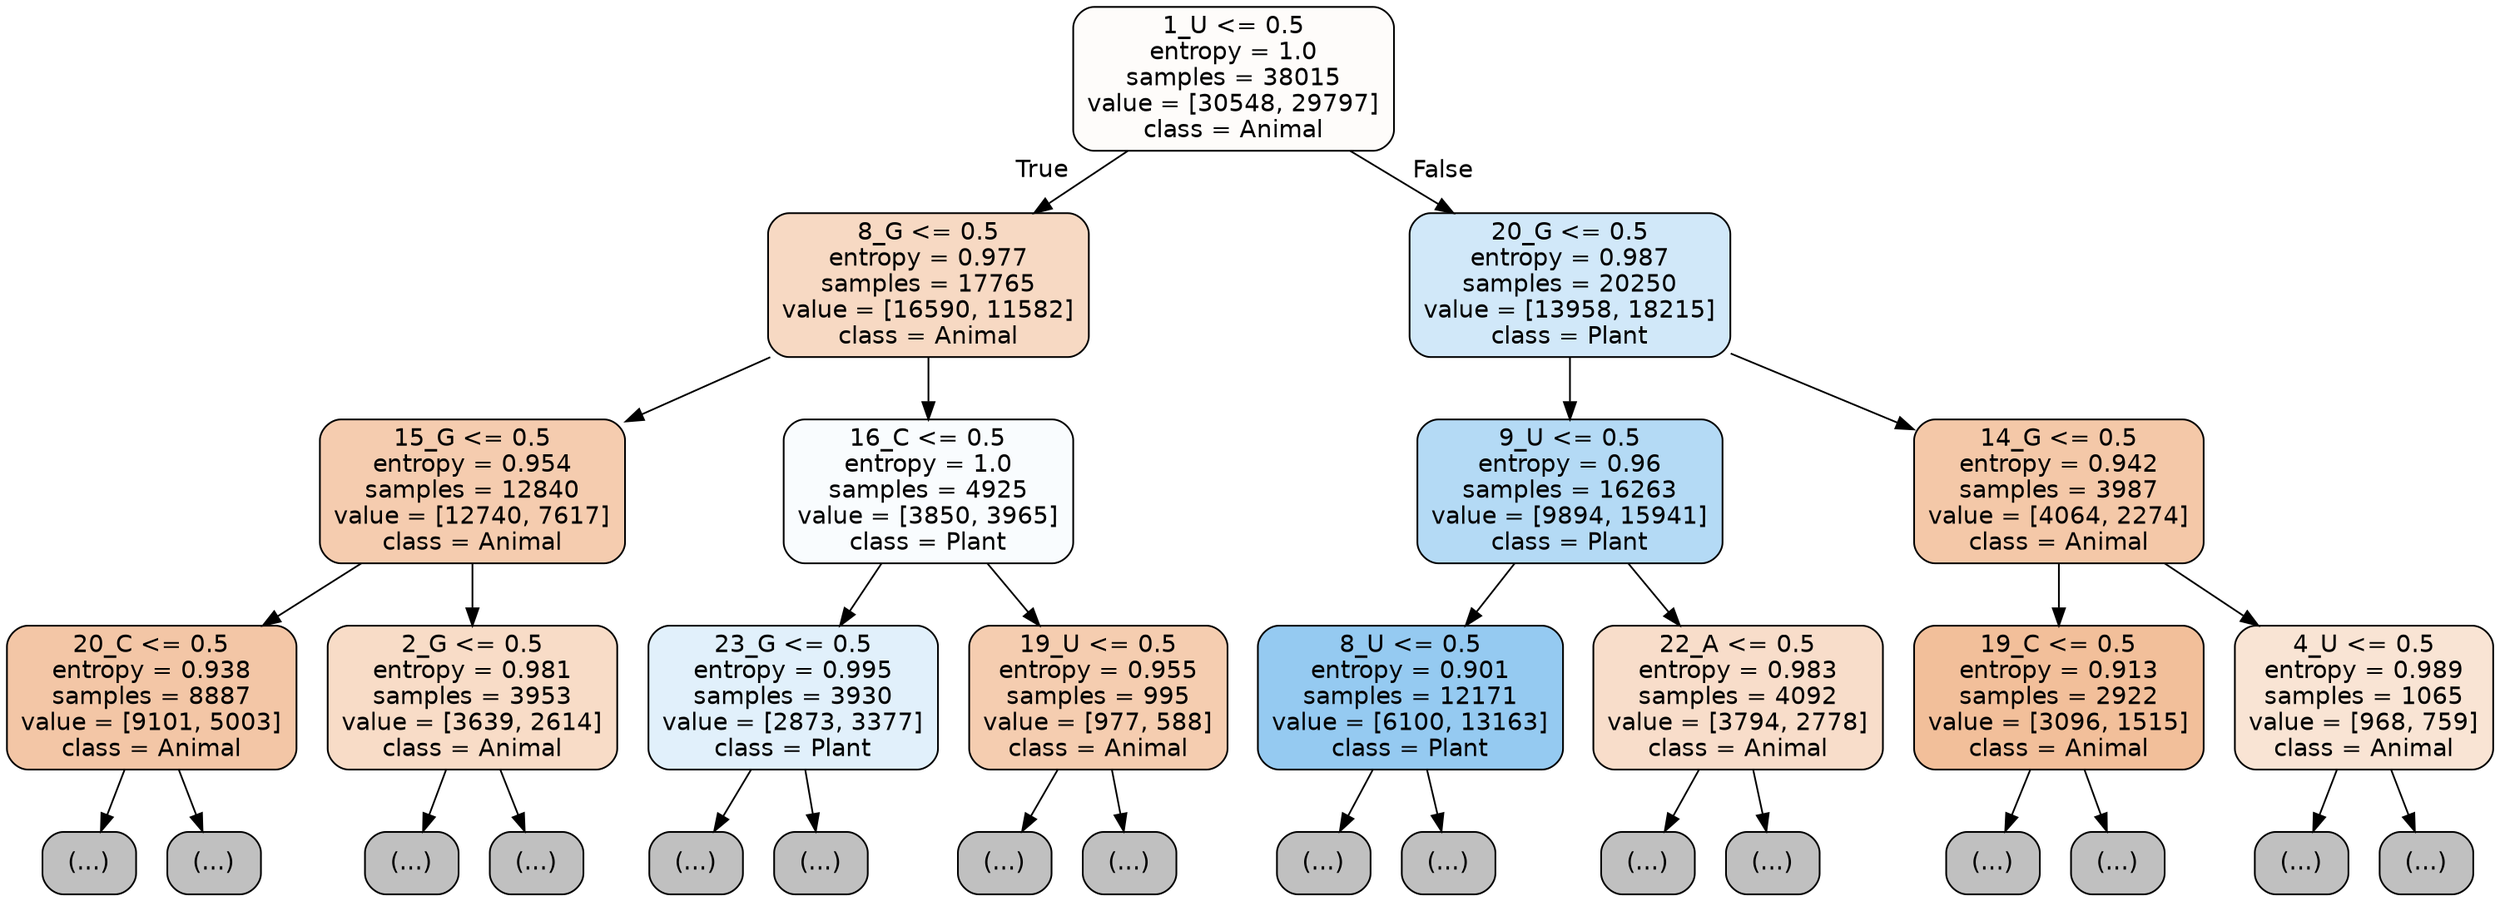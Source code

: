 digraph Tree {
node [shape=box, style="filled, rounded", color="black", fontname="helvetica"] ;
edge [fontname="helvetica"] ;
0 [label="1_U <= 0.5\nentropy = 1.0\nsamples = 38015\nvalue = [30548, 29797]\nclass = Animal", fillcolor="#fefcfa"] ;
1 [label="8_G <= 0.5\nentropy = 0.977\nsamples = 17765\nvalue = [16590, 11582]\nclass = Animal", fillcolor="#f7d9c3"] ;
0 -> 1 [labeldistance=2.5, labelangle=45, headlabel="True"] ;
2 [label="15_G <= 0.5\nentropy = 0.954\nsamples = 12840\nvalue = [12740, 7617]\nclass = Animal", fillcolor="#f5ccaf"] ;
1 -> 2 ;
3 [label="20_C <= 0.5\nentropy = 0.938\nsamples = 8887\nvalue = [9101, 5003]\nclass = Animal", fillcolor="#f3c6a6"] ;
2 -> 3 ;
4 [label="(...)", fillcolor="#C0C0C0"] ;
3 -> 4 ;
3585 [label="(...)", fillcolor="#C0C0C0"] ;
3 -> 3585 ;
4762 [label="2_G <= 0.5\nentropy = 0.981\nsamples = 3953\nvalue = [3639, 2614]\nclass = Animal", fillcolor="#f8dcc7"] ;
2 -> 4762 ;
4763 [label="(...)", fillcolor="#C0C0C0"] ;
4762 -> 4763 ;
6172 [label="(...)", fillcolor="#C0C0C0"] ;
4762 -> 6172 ;
6721 [label="16_C <= 0.5\nentropy = 1.0\nsamples = 4925\nvalue = [3850, 3965]\nclass = Plant", fillcolor="#f9fcfe"] ;
1 -> 6721 ;
6722 [label="23_G <= 0.5\nentropy = 0.995\nsamples = 3930\nvalue = [2873, 3377]\nclass = Plant", fillcolor="#e1f0fb"] ;
6721 -> 6722 ;
6723 [label="(...)", fillcolor="#C0C0C0"] ;
6722 -> 6723 ;
8688 [label="(...)", fillcolor="#C0C0C0"] ;
6722 -> 8688 ;
8779 [label="19_U <= 0.5\nentropy = 0.955\nsamples = 995\nvalue = [977, 588]\nclass = Animal", fillcolor="#f5cdb0"] ;
6721 -> 8779 ;
8780 [label="(...)", fillcolor="#C0C0C0"] ;
8779 -> 8780 ;
9141 [label="(...)", fillcolor="#C0C0C0"] ;
8779 -> 9141 ;
9306 [label="20_G <= 0.5\nentropy = 0.987\nsamples = 20250\nvalue = [13958, 18215]\nclass = Plant", fillcolor="#d1e8f9"] ;
0 -> 9306 [labeldistance=2.5, labelangle=-45, headlabel="False"] ;
9307 [label="9_U <= 0.5\nentropy = 0.96\nsamples = 16263\nvalue = [9894, 15941]\nclass = Plant", fillcolor="#b4daf5"] ;
9306 -> 9307 ;
9308 [label="8_U <= 0.5\nentropy = 0.901\nsamples = 12171\nvalue = [6100, 13163]\nclass = Plant", fillcolor="#95caf1"] ;
9307 -> 9308 ;
9309 [label="(...)", fillcolor="#C0C0C0"] ;
9308 -> 9309 ;
12278 [label="(...)", fillcolor="#C0C0C0"] ;
9308 -> 12278 ;
13335 [label="22_A <= 0.5\nentropy = 0.983\nsamples = 4092\nvalue = [3794, 2778]\nclass = Animal", fillcolor="#f8ddca"] ;
9307 -> 13335 ;
13336 [label="(...)", fillcolor="#C0C0C0"] ;
13335 -> 13336 ;
14799 [label="(...)", fillcolor="#C0C0C0"] ;
13335 -> 14799 ;
14980 [label="14_G <= 0.5\nentropy = 0.942\nsamples = 3987\nvalue = [4064, 2274]\nclass = Animal", fillcolor="#f4c8a8"] ;
9306 -> 14980 ;
14981 [label="19_C <= 0.5\nentropy = 0.913\nsamples = 2922\nvalue = [3096, 1515]\nclass = Animal", fillcolor="#f2bf9a"] ;
14980 -> 14981 ;
14982 [label="(...)", fillcolor="#C0C0C0"] ;
14981 -> 14982 ;
16055 [label="(...)", fillcolor="#C0C0C0"] ;
14981 -> 16055 ;
16282 [label="4_U <= 0.5\nentropy = 0.989\nsamples = 1065\nvalue = [968, 759]\nclass = Animal", fillcolor="#f9e4d4"] ;
14980 -> 16282 ;
16283 [label="(...)", fillcolor="#C0C0C0"] ;
16282 -> 16283 ;
16676 [label="(...)", fillcolor="#C0C0C0"] ;
16282 -> 16676 ;
}